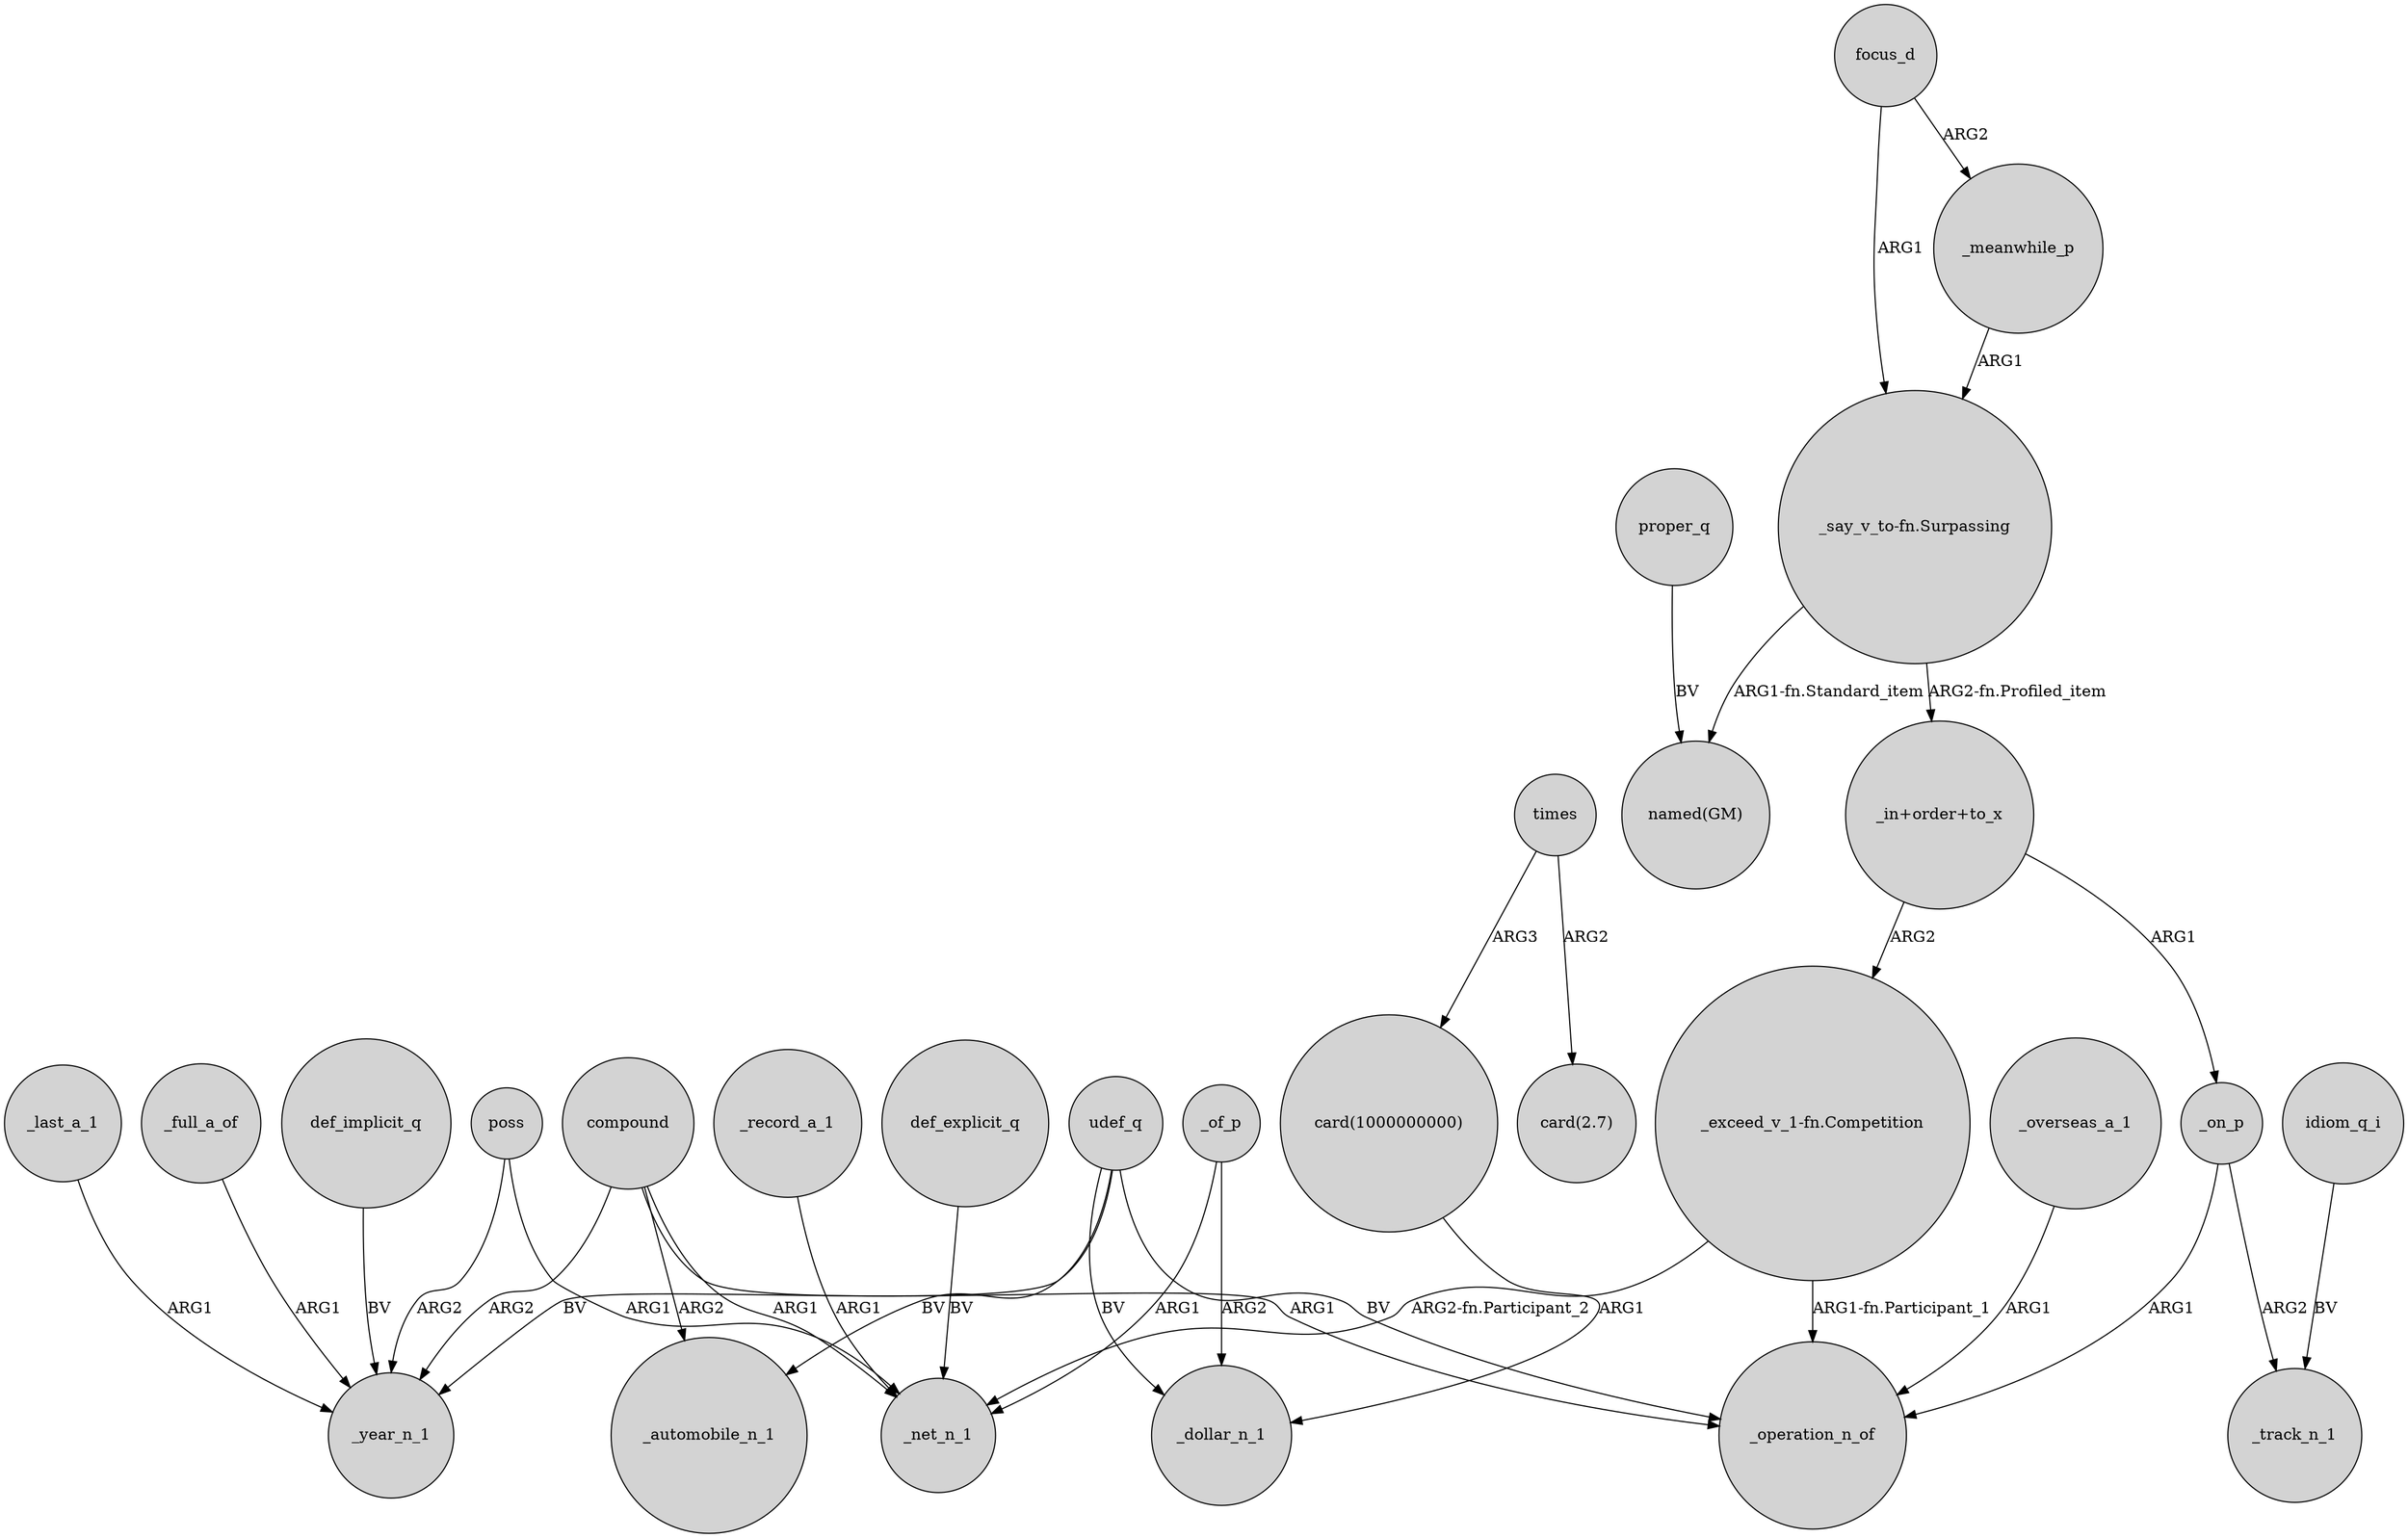 digraph {
	node [shape=circle style=filled]
	"card(1000000000)" -> _dollar_n_1 [label=ARG1]
	def_explicit_q -> _net_n_1 [label=BV]
	"_exceed_v_1-fn.Competition" -> _operation_n_of [label="ARG1-fn.Participant_1"]
	times -> "card(2.7)" [label=ARG2]
	_full_a_of -> _year_n_1 [label=ARG1]
	def_implicit_q -> _year_n_1 [label=BV]
	"_exceed_v_1-fn.Competition" -> _net_n_1 [label="ARG2-fn.Participant_2"]
	proper_q -> "named(GM)" [label=BV]
	poss -> _year_n_1 [label=ARG2]
	compound -> _operation_n_of [label=ARG1]
	_record_a_1 -> _net_n_1 [label=ARG1]
	"_say_v_to-fn.Surpassing" -> "named(GM)" [label="ARG1-fn.Standard_item"]
	times -> "card(1000000000)" [label=ARG3]
	idiom_q_i -> _track_n_1 [label=BV]
	_on_p -> _operation_n_of [label=ARG1]
	_meanwhile_p -> "_say_v_to-fn.Surpassing" [label=ARG1]
	_overseas_a_1 -> _operation_n_of [label=ARG1]
	udef_q -> _automobile_n_1 [label=BV]
	compound -> _year_n_1 [label=ARG2]
	udef_q -> _operation_n_of [label=BV]
	focus_d -> _meanwhile_p [label=ARG2]
	_last_a_1 -> _year_n_1 [label=ARG1]
	compound -> _net_n_1 [label=ARG1]
	udef_q -> _dollar_n_1 [label=BV]
	_of_p -> _net_n_1 [label=ARG1]
	"_in+order+to_x" -> "_exceed_v_1-fn.Competition" [label=ARG2]
	focus_d -> "_say_v_to-fn.Surpassing" [label=ARG1]
	udef_q -> _year_n_1 [label=BV]
	"_in+order+to_x" -> _on_p [label=ARG1]
	compound -> _automobile_n_1 [label=ARG2]
	_of_p -> _dollar_n_1 [label=ARG2]
	_on_p -> _track_n_1 [label=ARG2]
	"_say_v_to-fn.Surpassing" -> "_in+order+to_x" [label="ARG2-fn.Profiled_item"]
	poss -> _net_n_1 [label=ARG1]
}
